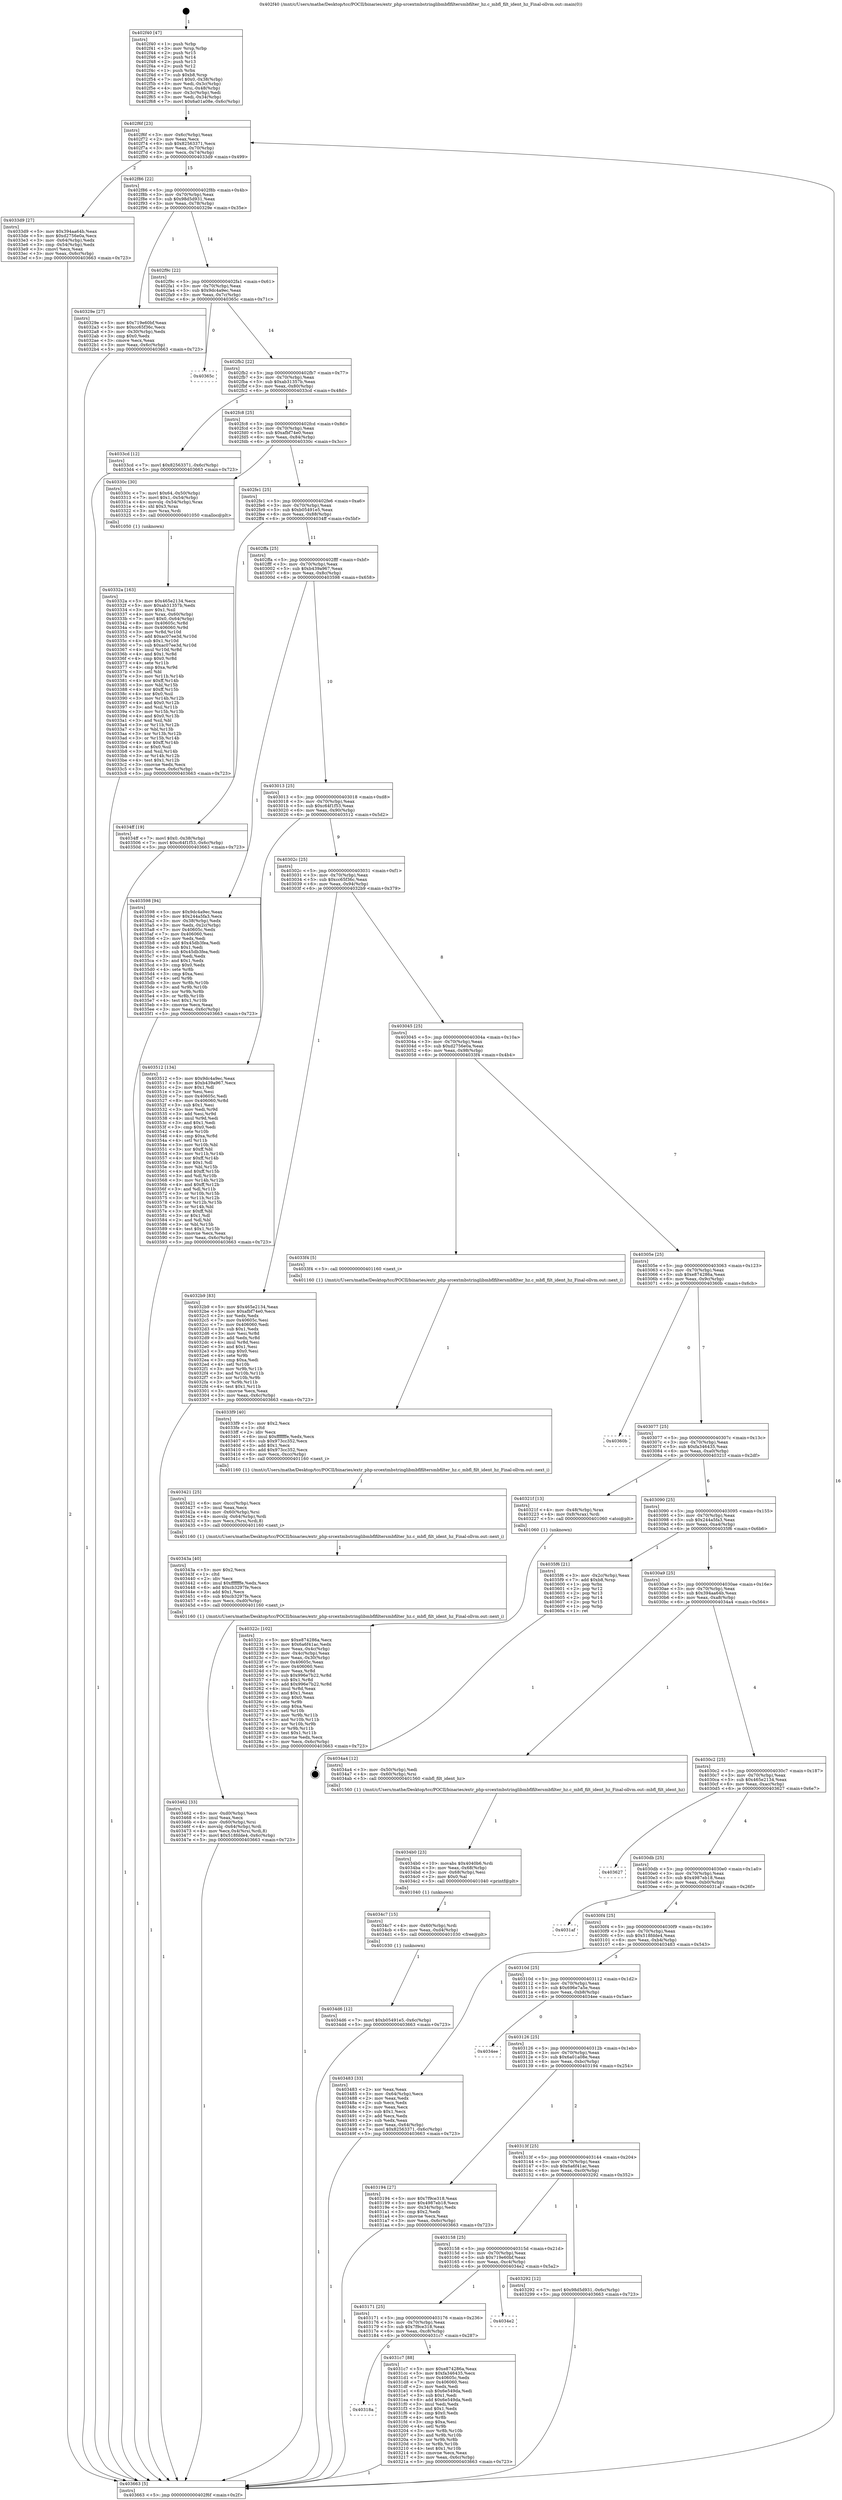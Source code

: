 digraph "0x402f40" {
  label = "0x402f40 (/mnt/c/Users/mathe/Desktop/tcc/POCII/binaries/extr_php-srcextmbstringlibmbflfiltersmbfilter_hz.c_mbfl_filt_ident_hz_Final-ollvm.out::main(0))"
  labelloc = "t"
  node[shape=record]

  Entry [label="",width=0.3,height=0.3,shape=circle,fillcolor=black,style=filled]
  "0x402f6f" [label="{
     0x402f6f [23]\l
     | [instrs]\l
     &nbsp;&nbsp;0x402f6f \<+3\>: mov -0x6c(%rbp),%eax\l
     &nbsp;&nbsp;0x402f72 \<+2\>: mov %eax,%ecx\l
     &nbsp;&nbsp;0x402f74 \<+6\>: sub $0x82563371,%ecx\l
     &nbsp;&nbsp;0x402f7a \<+3\>: mov %eax,-0x70(%rbp)\l
     &nbsp;&nbsp;0x402f7d \<+3\>: mov %ecx,-0x74(%rbp)\l
     &nbsp;&nbsp;0x402f80 \<+6\>: je 00000000004033d9 \<main+0x499\>\l
  }"]
  "0x4033d9" [label="{
     0x4033d9 [27]\l
     | [instrs]\l
     &nbsp;&nbsp;0x4033d9 \<+5\>: mov $0x394aa64b,%eax\l
     &nbsp;&nbsp;0x4033de \<+5\>: mov $0xd2756e0a,%ecx\l
     &nbsp;&nbsp;0x4033e3 \<+3\>: mov -0x64(%rbp),%edx\l
     &nbsp;&nbsp;0x4033e6 \<+3\>: cmp -0x54(%rbp),%edx\l
     &nbsp;&nbsp;0x4033e9 \<+3\>: cmovl %ecx,%eax\l
     &nbsp;&nbsp;0x4033ec \<+3\>: mov %eax,-0x6c(%rbp)\l
     &nbsp;&nbsp;0x4033ef \<+5\>: jmp 0000000000403663 \<main+0x723\>\l
  }"]
  "0x402f86" [label="{
     0x402f86 [22]\l
     | [instrs]\l
     &nbsp;&nbsp;0x402f86 \<+5\>: jmp 0000000000402f8b \<main+0x4b\>\l
     &nbsp;&nbsp;0x402f8b \<+3\>: mov -0x70(%rbp),%eax\l
     &nbsp;&nbsp;0x402f8e \<+5\>: sub $0x98d5d931,%eax\l
     &nbsp;&nbsp;0x402f93 \<+3\>: mov %eax,-0x78(%rbp)\l
     &nbsp;&nbsp;0x402f96 \<+6\>: je 000000000040329e \<main+0x35e\>\l
  }"]
  Exit [label="",width=0.3,height=0.3,shape=circle,fillcolor=black,style=filled,peripheries=2]
  "0x40329e" [label="{
     0x40329e [27]\l
     | [instrs]\l
     &nbsp;&nbsp;0x40329e \<+5\>: mov $0x719e60bf,%eax\l
     &nbsp;&nbsp;0x4032a3 \<+5\>: mov $0xcc65f36c,%ecx\l
     &nbsp;&nbsp;0x4032a8 \<+3\>: mov -0x30(%rbp),%edx\l
     &nbsp;&nbsp;0x4032ab \<+3\>: cmp $0x0,%edx\l
     &nbsp;&nbsp;0x4032ae \<+3\>: cmove %ecx,%eax\l
     &nbsp;&nbsp;0x4032b1 \<+3\>: mov %eax,-0x6c(%rbp)\l
     &nbsp;&nbsp;0x4032b4 \<+5\>: jmp 0000000000403663 \<main+0x723\>\l
  }"]
  "0x402f9c" [label="{
     0x402f9c [22]\l
     | [instrs]\l
     &nbsp;&nbsp;0x402f9c \<+5\>: jmp 0000000000402fa1 \<main+0x61\>\l
     &nbsp;&nbsp;0x402fa1 \<+3\>: mov -0x70(%rbp),%eax\l
     &nbsp;&nbsp;0x402fa4 \<+5\>: sub $0x9dc4a9ec,%eax\l
     &nbsp;&nbsp;0x402fa9 \<+3\>: mov %eax,-0x7c(%rbp)\l
     &nbsp;&nbsp;0x402fac \<+6\>: je 000000000040365c \<main+0x71c\>\l
  }"]
  "0x4034d6" [label="{
     0x4034d6 [12]\l
     | [instrs]\l
     &nbsp;&nbsp;0x4034d6 \<+7\>: movl $0xb05491e5,-0x6c(%rbp)\l
     &nbsp;&nbsp;0x4034dd \<+5\>: jmp 0000000000403663 \<main+0x723\>\l
  }"]
  "0x40365c" [label="{
     0x40365c\l
  }", style=dashed]
  "0x402fb2" [label="{
     0x402fb2 [22]\l
     | [instrs]\l
     &nbsp;&nbsp;0x402fb2 \<+5\>: jmp 0000000000402fb7 \<main+0x77\>\l
     &nbsp;&nbsp;0x402fb7 \<+3\>: mov -0x70(%rbp),%eax\l
     &nbsp;&nbsp;0x402fba \<+5\>: sub $0xab31357b,%eax\l
     &nbsp;&nbsp;0x402fbf \<+3\>: mov %eax,-0x80(%rbp)\l
     &nbsp;&nbsp;0x402fc2 \<+6\>: je 00000000004033cd \<main+0x48d\>\l
  }"]
  "0x4034c7" [label="{
     0x4034c7 [15]\l
     | [instrs]\l
     &nbsp;&nbsp;0x4034c7 \<+4\>: mov -0x60(%rbp),%rdi\l
     &nbsp;&nbsp;0x4034cb \<+6\>: mov %eax,-0xd4(%rbp)\l
     &nbsp;&nbsp;0x4034d1 \<+5\>: call 0000000000401030 \<free@plt\>\l
     | [calls]\l
     &nbsp;&nbsp;0x401030 \{1\} (unknown)\l
  }"]
  "0x4033cd" [label="{
     0x4033cd [12]\l
     | [instrs]\l
     &nbsp;&nbsp;0x4033cd \<+7\>: movl $0x82563371,-0x6c(%rbp)\l
     &nbsp;&nbsp;0x4033d4 \<+5\>: jmp 0000000000403663 \<main+0x723\>\l
  }"]
  "0x402fc8" [label="{
     0x402fc8 [25]\l
     | [instrs]\l
     &nbsp;&nbsp;0x402fc8 \<+5\>: jmp 0000000000402fcd \<main+0x8d\>\l
     &nbsp;&nbsp;0x402fcd \<+3\>: mov -0x70(%rbp),%eax\l
     &nbsp;&nbsp;0x402fd0 \<+5\>: sub $0xafbf74e0,%eax\l
     &nbsp;&nbsp;0x402fd5 \<+6\>: mov %eax,-0x84(%rbp)\l
     &nbsp;&nbsp;0x402fdb \<+6\>: je 000000000040330c \<main+0x3cc\>\l
  }"]
  "0x4034b0" [label="{
     0x4034b0 [23]\l
     | [instrs]\l
     &nbsp;&nbsp;0x4034b0 \<+10\>: movabs $0x4040b6,%rdi\l
     &nbsp;&nbsp;0x4034ba \<+3\>: mov %eax,-0x68(%rbp)\l
     &nbsp;&nbsp;0x4034bd \<+3\>: mov -0x68(%rbp),%esi\l
     &nbsp;&nbsp;0x4034c0 \<+2\>: mov $0x0,%al\l
     &nbsp;&nbsp;0x4034c2 \<+5\>: call 0000000000401040 \<printf@plt\>\l
     | [calls]\l
     &nbsp;&nbsp;0x401040 \{1\} (unknown)\l
  }"]
  "0x40330c" [label="{
     0x40330c [30]\l
     | [instrs]\l
     &nbsp;&nbsp;0x40330c \<+7\>: movl $0x64,-0x50(%rbp)\l
     &nbsp;&nbsp;0x403313 \<+7\>: movl $0x1,-0x54(%rbp)\l
     &nbsp;&nbsp;0x40331a \<+4\>: movslq -0x54(%rbp),%rax\l
     &nbsp;&nbsp;0x40331e \<+4\>: shl $0x3,%rax\l
     &nbsp;&nbsp;0x403322 \<+3\>: mov %rax,%rdi\l
     &nbsp;&nbsp;0x403325 \<+5\>: call 0000000000401050 \<malloc@plt\>\l
     | [calls]\l
     &nbsp;&nbsp;0x401050 \{1\} (unknown)\l
  }"]
  "0x402fe1" [label="{
     0x402fe1 [25]\l
     | [instrs]\l
     &nbsp;&nbsp;0x402fe1 \<+5\>: jmp 0000000000402fe6 \<main+0xa6\>\l
     &nbsp;&nbsp;0x402fe6 \<+3\>: mov -0x70(%rbp),%eax\l
     &nbsp;&nbsp;0x402fe9 \<+5\>: sub $0xb05491e5,%eax\l
     &nbsp;&nbsp;0x402fee \<+6\>: mov %eax,-0x88(%rbp)\l
     &nbsp;&nbsp;0x402ff4 \<+6\>: je 00000000004034ff \<main+0x5bf\>\l
  }"]
  "0x403462" [label="{
     0x403462 [33]\l
     | [instrs]\l
     &nbsp;&nbsp;0x403462 \<+6\>: mov -0xd0(%rbp),%ecx\l
     &nbsp;&nbsp;0x403468 \<+3\>: imul %eax,%ecx\l
     &nbsp;&nbsp;0x40346b \<+4\>: mov -0x60(%rbp),%rsi\l
     &nbsp;&nbsp;0x40346f \<+4\>: movslq -0x64(%rbp),%rdi\l
     &nbsp;&nbsp;0x403473 \<+4\>: mov %ecx,0x4(%rsi,%rdi,8)\l
     &nbsp;&nbsp;0x403477 \<+7\>: movl $0x518fdde4,-0x6c(%rbp)\l
     &nbsp;&nbsp;0x40347e \<+5\>: jmp 0000000000403663 \<main+0x723\>\l
  }"]
  "0x4034ff" [label="{
     0x4034ff [19]\l
     | [instrs]\l
     &nbsp;&nbsp;0x4034ff \<+7\>: movl $0x0,-0x38(%rbp)\l
     &nbsp;&nbsp;0x403506 \<+7\>: movl $0xc64f1f53,-0x6c(%rbp)\l
     &nbsp;&nbsp;0x40350d \<+5\>: jmp 0000000000403663 \<main+0x723\>\l
  }"]
  "0x402ffa" [label="{
     0x402ffa [25]\l
     | [instrs]\l
     &nbsp;&nbsp;0x402ffa \<+5\>: jmp 0000000000402fff \<main+0xbf\>\l
     &nbsp;&nbsp;0x402fff \<+3\>: mov -0x70(%rbp),%eax\l
     &nbsp;&nbsp;0x403002 \<+5\>: sub $0xb439a967,%eax\l
     &nbsp;&nbsp;0x403007 \<+6\>: mov %eax,-0x8c(%rbp)\l
     &nbsp;&nbsp;0x40300d \<+6\>: je 0000000000403598 \<main+0x658\>\l
  }"]
  "0x40343a" [label="{
     0x40343a [40]\l
     | [instrs]\l
     &nbsp;&nbsp;0x40343a \<+5\>: mov $0x2,%ecx\l
     &nbsp;&nbsp;0x40343f \<+1\>: cltd\l
     &nbsp;&nbsp;0x403440 \<+2\>: idiv %ecx\l
     &nbsp;&nbsp;0x403442 \<+6\>: imul $0xfffffffe,%edx,%ecx\l
     &nbsp;&nbsp;0x403448 \<+6\>: add $0xcb3297fe,%ecx\l
     &nbsp;&nbsp;0x40344e \<+3\>: add $0x1,%ecx\l
     &nbsp;&nbsp;0x403451 \<+6\>: sub $0xcb3297fe,%ecx\l
     &nbsp;&nbsp;0x403457 \<+6\>: mov %ecx,-0xd0(%rbp)\l
     &nbsp;&nbsp;0x40345d \<+5\>: call 0000000000401160 \<next_i\>\l
     | [calls]\l
     &nbsp;&nbsp;0x401160 \{1\} (/mnt/c/Users/mathe/Desktop/tcc/POCII/binaries/extr_php-srcextmbstringlibmbflfiltersmbfilter_hz.c_mbfl_filt_ident_hz_Final-ollvm.out::next_i)\l
  }"]
  "0x403598" [label="{
     0x403598 [94]\l
     | [instrs]\l
     &nbsp;&nbsp;0x403598 \<+5\>: mov $0x9dc4a9ec,%eax\l
     &nbsp;&nbsp;0x40359d \<+5\>: mov $0x244a5fa3,%ecx\l
     &nbsp;&nbsp;0x4035a2 \<+3\>: mov -0x38(%rbp),%edx\l
     &nbsp;&nbsp;0x4035a5 \<+3\>: mov %edx,-0x2c(%rbp)\l
     &nbsp;&nbsp;0x4035a8 \<+7\>: mov 0x40605c,%edx\l
     &nbsp;&nbsp;0x4035af \<+7\>: mov 0x406060,%esi\l
     &nbsp;&nbsp;0x4035b6 \<+2\>: mov %edx,%edi\l
     &nbsp;&nbsp;0x4035b8 \<+6\>: add $0x45db3fea,%edi\l
     &nbsp;&nbsp;0x4035be \<+3\>: sub $0x1,%edi\l
     &nbsp;&nbsp;0x4035c1 \<+6\>: sub $0x45db3fea,%edi\l
     &nbsp;&nbsp;0x4035c7 \<+3\>: imul %edi,%edx\l
     &nbsp;&nbsp;0x4035ca \<+3\>: and $0x1,%edx\l
     &nbsp;&nbsp;0x4035cd \<+3\>: cmp $0x0,%edx\l
     &nbsp;&nbsp;0x4035d0 \<+4\>: sete %r8b\l
     &nbsp;&nbsp;0x4035d4 \<+3\>: cmp $0xa,%esi\l
     &nbsp;&nbsp;0x4035d7 \<+4\>: setl %r9b\l
     &nbsp;&nbsp;0x4035db \<+3\>: mov %r8b,%r10b\l
     &nbsp;&nbsp;0x4035de \<+3\>: and %r9b,%r10b\l
     &nbsp;&nbsp;0x4035e1 \<+3\>: xor %r9b,%r8b\l
     &nbsp;&nbsp;0x4035e4 \<+3\>: or %r8b,%r10b\l
     &nbsp;&nbsp;0x4035e7 \<+4\>: test $0x1,%r10b\l
     &nbsp;&nbsp;0x4035eb \<+3\>: cmovne %ecx,%eax\l
     &nbsp;&nbsp;0x4035ee \<+3\>: mov %eax,-0x6c(%rbp)\l
     &nbsp;&nbsp;0x4035f1 \<+5\>: jmp 0000000000403663 \<main+0x723\>\l
  }"]
  "0x403013" [label="{
     0x403013 [25]\l
     | [instrs]\l
     &nbsp;&nbsp;0x403013 \<+5\>: jmp 0000000000403018 \<main+0xd8\>\l
     &nbsp;&nbsp;0x403018 \<+3\>: mov -0x70(%rbp),%eax\l
     &nbsp;&nbsp;0x40301b \<+5\>: sub $0xc64f1f53,%eax\l
     &nbsp;&nbsp;0x403020 \<+6\>: mov %eax,-0x90(%rbp)\l
     &nbsp;&nbsp;0x403026 \<+6\>: je 0000000000403512 \<main+0x5d2\>\l
  }"]
  "0x403421" [label="{
     0x403421 [25]\l
     | [instrs]\l
     &nbsp;&nbsp;0x403421 \<+6\>: mov -0xcc(%rbp),%ecx\l
     &nbsp;&nbsp;0x403427 \<+3\>: imul %eax,%ecx\l
     &nbsp;&nbsp;0x40342a \<+4\>: mov -0x60(%rbp),%rsi\l
     &nbsp;&nbsp;0x40342e \<+4\>: movslq -0x64(%rbp),%rdi\l
     &nbsp;&nbsp;0x403432 \<+3\>: mov %ecx,(%rsi,%rdi,8)\l
     &nbsp;&nbsp;0x403435 \<+5\>: call 0000000000401160 \<next_i\>\l
     | [calls]\l
     &nbsp;&nbsp;0x401160 \{1\} (/mnt/c/Users/mathe/Desktop/tcc/POCII/binaries/extr_php-srcextmbstringlibmbflfiltersmbfilter_hz.c_mbfl_filt_ident_hz_Final-ollvm.out::next_i)\l
  }"]
  "0x403512" [label="{
     0x403512 [134]\l
     | [instrs]\l
     &nbsp;&nbsp;0x403512 \<+5\>: mov $0x9dc4a9ec,%eax\l
     &nbsp;&nbsp;0x403517 \<+5\>: mov $0xb439a967,%ecx\l
     &nbsp;&nbsp;0x40351c \<+2\>: mov $0x1,%dl\l
     &nbsp;&nbsp;0x40351e \<+2\>: xor %esi,%esi\l
     &nbsp;&nbsp;0x403520 \<+7\>: mov 0x40605c,%edi\l
     &nbsp;&nbsp;0x403527 \<+8\>: mov 0x406060,%r8d\l
     &nbsp;&nbsp;0x40352f \<+3\>: sub $0x1,%esi\l
     &nbsp;&nbsp;0x403532 \<+3\>: mov %edi,%r9d\l
     &nbsp;&nbsp;0x403535 \<+3\>: add %esi,%r9d\l
     &nbsp;&nbsp;0x403538 \<+4\>: imul %r9d,%edi\l
     &nbsp;&nbsp;0x40353c \<+3\>: and $0x1,%edi\l
     &nbsp;&nbsp;0x40353f \<+3\>: cmp $0x0,%edi\l
     &nbsp;&nbsp;0x403542 \<+4\>: sete %r10b\l
     &nbsp;&nbsp;0x403546 \<+4\>: cmp $0xa,%r8d\l
     &nbsp;&nbsp;0x40354a \<+4\>: setl %r11b\l
     &nbsp;&nbsp;0x40354e \<+3\>: mov %r10b,%bl\l
     &nbsp;&nbsp;0x403551 \<+3\>: xor $0xff,%bl\l
     &nbsp;&nbsp;0x403554 \<+3\>: mov %r11b,%r14b\l
     &nbsp;&nbsp;0x403557 \<+4\>: xor $0xff,%r14b\l
     &nbsp;&nbsp;0x40355b \<+3\>: xor $0x1,%dl\l
     &nbsp;&nbsp;0x40355e \<+3\>: mov %bl,%r15b\l
     &nbsp;&nbsp;0x403561 \<+4\>: and $0xff,%r15b\l
     &nbsp;&nbsp;0x403565 \<+3\>: and %dl,%r10b\l
     &nbsp;&nbsp;0x403568 \<+3\>: mov %r14b,%r12b\l
     &nbsp;&nbsp;0x40356b \<+4\>: and $0xff,%r12b\l
     &nbsp;&nbsp;0x40356f \<+3\>: and %dl,%r11b\l
     &nbsp;&nbsp;0x403572 \<+3\>: or %r10b,%r15b\l
     &nbsp;&nbsp;0x403575 \<+3\>: or %r11b,%r12b\l
     &nbsp;&nbsp;0x403578 \<+3\>: xor %r12b,%r15b\l
     &nbsp;&nbsp;0x40357b \<+3\>: or %r14b,%bl\l
     &nbsp;&nbsp;0x40357e \<+3\>: xor $0xff,%bl\l
     &nbsp;&nbsp;0x403581 \<+3\>: or $0x1,%dl\l
     &nbsp;&nbsp;0x403584 \<+2\>: and %dl,%bl\l
     &nbsp;&nbsp;0x403586 \<+3\>: or %bl,%r15b\l
     &nbsp;&nbsp;0x403589 \<+4\>: test $0x1,%r15b\l
     &nbsp;&nbsp;0x40358d \<+3\>: cmovne %ecx,%eax\l
     &nbsp;&nbsp;0x403590 \<+3\>: mov %eax,-0x6c(%rbp)\l
     &nbsp;&nbsp;0x403593 \<+5\>: jmp 0000000000403663 \<main+0x723\>\l
  }"]
  "0x40302c" [label="{
     0x40302c [25]\l
     | [instrs]\l
     &nbsp;&nbsp;0x40302c \<+5\>: jmp 0000000000403031 \<main+0xf1\>\l
     &nbsp;&nbsp;0x403031 \<+3\>: mov -0x70(%rbp),%eax\l
     &nbsp;&nbsp;0x403034 \<+5\>: sub $0xcc65f36c,%eax\l
     &nbsp;&nbsp;0x403039 \<+6\>: mov %eax,-0x94(%rbp)\l
     &nbsp;&nbsp;0x40303f \<+6\>: je 00000000004032b9 \<main+0x379\>\l
  }"]
  "0x4033f9" [label="{
     0x4033f9 [40]\l
     | [instrs]\l
     &nbsp;&nbsp;0x4033f9 \<+5\>: mov $0x2,%ecx\l
     &nbsp;&nbsp;0x4033fe \<+1\>: cltd\l
     &nbsp;&nbsp;0x4033ff \<+2\>: idiv %ecx\l
     &nbsp;&nbsp;0x403401 \<+6\>: imul $0xfffffffe,%edx,%ecx\l
     &nbsp;&nbsp;0x403407 \<+6\>: sub $0x973cc352,%ecx\l
     &nbsp;&nbsp;0x40340d \<+3\>: add $0x1,%ecx\l
     &nbsp;&nbsp;0x403410 \<+6\>: add $0x973cc352,%ecx\l
     &nbsp;&nbsp;0x403416 \<+6\>: mov %ecx,-0xcc(%rbp)\l
     &nbsp;&nbsp;0x40341c \<+5\>: call 0000000000401160 \<next_i\>\l
     | [calls]\l
     &nbsp;&nbsp;0x401160 \{1\} (/mnt/c/Users/mathe/Desktop/tcc/POCII/binaries/extr_php-srcextmbstringlibmbflfiltersmbfilter_hz.c_mbfl_filt_ident_hz_Final-ollvm.out::next_i)\l
  }"]
  "0x4032b9" [label="{
     0x4032b9 [83]\l
     | [instrs]\l
     &nbsp;&nbsp;0x4032b9 \<+5\>: mov $0x465e2134,%eax\l
     &nbsp;&nbsp;0x4032be \<+5\>: mov $0xafbf74e0,%ecx\l
     &nbsp;&nbsp;0x4032c3 \<+2\>: xor %edx,%edx\l
     &nbsp;&nbsp;0x4032c5 \<+7\>: mov 0x40605c,%esi\l
     &nbsp;&nbsp;0x4032cc \<+7\>: mov 0x406060,%edi\l
     &nbsp;&nbsp;0x4032d3 \<+3\>: sub $0x1,%edx\l
     &nbsp;&nbsp;0x4032d6 \<+3\>: mov %esi,%r8d\l
     &nbsp;&nbsp;0x4032d9 \<+3\>: add %edx,%r8d\l
     &nbsp;&nbsp;0x4032dc \<+4\>: imul %r8d,%esi\l
     &nbsp;&nbsp;0x4032e0 \<+3\>: and $0x1,%esi\l
     &nbsp;&nbsp;0x4032e3 \<+3\>: cmp $0x0,%esi\l
     &nbsp;&nbsp;0x4032e6 \<+4\>: sete %r9b\l
     &nbsp;&nbsp;0x4032ea \<+3\>: cmp $0xa,%edi\l
     &nbsp;&nbsp;0x4032ed \<+4\>: setl %r10b\l
     &nbsp;&nbsp;0x4032f1 \<+3\>: mov %r9b,%r11b\l
     &nbsp;&nbsp;0x4032f4 \<+3\>: and %r10b,%r11b\l
     &nbsp;&nbsp;0x4032f7 \<+3\>: xor %r10b,%r9b\l
     &nbsp;&nbsp;0x4032fa \<+3\>: or %r9b,%r11b\l
     &nbsp;&nbsp;0x4032fd \<+4\>: test $0x1,%r11b\l
     &nbsp;&nbsp;0x403301 \<+3\>: cmovne %ecx,%eax\l
     &nbsp;&nbsp;0x403304 \<+3\>: mov %eax,-0x6c(%rbp)\l
     &nbsp;&nbsp;0x403307 \<+5\>: jmp 0000000000403663 \<main+0x723\>\l
  }"]
  "0x403045" [label="{
     0x403045 [25]\l
     | [instrs]\l
     &nbsp;&nbsp;0x403045 \<+5\>: jmp 000000000040304a \<main+0x10a\>\l
     &nbsp;&nbsp;0x40304a \<+3\>: mov -0x70(%rbp),%eax\l
     &nbsp;&nbsp;0x40304d \<+5\>: sub $0xd2756e0a,%eax\l
     &nbsp;&nbsp;0x403052 \<+6\>: mov %eax,-0x98(%rbp)\l
     &nbsp;&nbsp;0x403058 \<+6\>: je 00000000004033f4 \<main+0x4b4\>\l
  }"]
  "0x40332a" [label="{
     0x40332a [163]\l
     | [instrs]\l
     &nbsp;&nbsp;0x40332a \<+5\>: mov $0x465e2134,%ecx\l
     &nbsp;&nbsp;0x40332f \<+5\>: mov $0xab31357b,%edx\l
     &nbsp;&nbsp;0x403334 \<+3\>: mov $0x1,%sil\l
     &nbsp;&nbsp;0x403337 \<+4\>: mov %rax,-0x60(%rbp)\l
     &nbsp;&nbsp;0x40333b \<+7\>: movl $0x0,-0x64(%rbp)\l
     &nbsp;&nbsp;0x403342 \<+8\>: mov 0x40605c,%r8d\l
     &nbsp;&nbsp;0x40334a \<+8\>: mov 0x406060,%r9d\l
     &nbsp;&nbsp;0x403352 \<+3\>: mov %r8d,%r10d\l
     &nbsp;&nbsp;0x403355 \<+7\>: add $0xac07ee3d,%r10d\l
     &nbsp;&nbsp;0x40335c \<+4\>: sub $0x1,%r10d\l
     &nbsp;&nbsp;0x403360 \<+7\>: sub $0xac07ee3d,%r10d\l
     &nbsp;&nbsp;0x403367 \<+4\>: imul %r10d,%r8d\l
     &nbsp;&nbsp;0x40336b \<+4\>: and $0x1,%r8d\l
     &nbsp;&nbsp;0x40336f \<+4\>: cmp $0x0,%r8d\l
     &nbsp;&nbsp;0x403373 \<+4\>: sete %r11b\l
     &nbsp;&nbsp;0x403377 \<+4\>: cmp $0xa,%r9d\l
     &nbsp;&nbsp;0x40337b \<+3\>: setl %bl\l
     &nbsp;&nbsp;0x40337e \<+3\>: mov %r11b,%r14b\l
     &nbsp;&nbsp;0x403381 \<+4\>: xor $0xff,%r14b\l
     &nbsp;&nbsp;0x403385 \<+3\>: mov %bl,%r15b\l
     &nbsp;&nbsp;0x403388 \<+4\>: xor $0xff,%r15b\l
     &nbsp;&nbsp;0x40338c \<+4\>: xor $0x0,%sil\l
     &nbsp;&nbsp;0x403390 \<+3\>: mov %r14b,%r12b\l
     &nbsp;&nbsp;0x403393 \<+4\>: and $0x0,%r12b\l
     &nbsp;&nbsp;0x403397 \<+3\>: and %sil,%r11b\l
     &nbsp;&nbsp;0x40339a \<+3\>: mov %r15b,%r13b\l
     &nbsp;&nbsp;0x40339d \<+4\>: and $0x0,%r13b\l
     &nbsp;&nbsp;0x4033a1 \<+3\>: and %sil,%bl\l
     &nbsp;&nbsp;0x4033a4 \<+3\>: or %r11b,%r12b\l
     &nbsp;&nbsp;0x4033a7 \<+3\>: or %bl,%r13b\l
     &nbsp;&nbsp;0x4033aa \<+3\>: xor %r13b,%r12b\l
     &nbsp;&nbsp;0x4033ad \<+3\>: or %r15b,%r14b\l
     &nbsp;&nbsp;0x4033b0 \<+4\>: xor $0xff,%r14b\l
     &nbsp;&nbsp;0x4033b4 \<+4\>: or $0x0,%sil\l
     &nbsp;&nbsp;0x4033b8 \<+3\>: and %sil,%r14b\l
     &nbsp;&nbsp;0x4033bb \<+3\>: or %r14b,%r12b\l
     &nbsp;&nbsp;0x4033be \<+4\>: test $0x1,%r12b\l
     &nbsp;&nbsp;0x4033c2 \<+3\>: cmovne %edx,%ecx\l
     &nbsp;&nbsp;0x4033c5 \<+3\>: mov %ecx,-0x6c(%rbp)\l
     &nbsp;&nbsp;0x4033c8 \<+5\>: jmp 0000000000403663 \<main+0x723\>\l
  }"]
  "0x4033f4" [label="{
     0x4033f4 [5]\l
     | [instrs]\l
     &nbsp;&nbsp;0x4033f4 \<+5\>: call 0000000000401160 \<next_i\>\l
     | [calls]\l
     &nbsp;&nbsp;0x401160 \{1\} (/mnt/c/Users/mathe/Desktop/tcc/POCII/binaries/extr_php-srcextmbstringlibmbflfiltersmbfilter_hz.c_mbfl_filt_ident_hz_Final-ollvm.out::next_i)\l
  }"]
  "0x40305e" [label="{
     0x40305e [25]\l
     | [instrs]\l
     &nbsp;&nbsp;0x40305e \<+5\>: jmp 0000000000403063 \<main+0x123\>\l
     &nbsp;&nbsp;0x403063 \<+3\>: mov -0x70(%rbp),%eax\l
     &nbsp;&nbsp;0x403066 \<+5\>: sub $0xe874286a,%eax\l
     &nbsp;&nbsp;0x40306b \<+6\>: mov %eax,-0x9c(%rbp)\l
     &nbsp;&nbsp;0x403071 \<+6\>: je 000000000040360b \<main+0x6cb\>\l
  }"]
  "0x40322c" [label="{
     0x40322c [102]\l
     | [instrs]\l
     &nbsp;&nbsp;0x40322c \<+5\>: mov $0xe874286a,%ecx\l
     &nbsp;&nbsp;0x403231 \<+5\>: mov $0x6a6f41ac,%edx\l
     &nbsp;&nbsp;0x403236 \<+3\>: mov %eax,-0x4c(%rbp)\l
     &nbsp;&nbsp;0x403239 \<+3\>: mov -0x4c(%rbp),%eax\l
     &nbsp;&nbsp;0x40323c \<+3\>: mov %eax,-0x30(%rbp)\l
     &nbsp;&nbsp;0x40323f \<+7\>: mov 0x40605c,%eax\l
     &nbsp;&nbsp;0x403246 \<+7\>: mov 0x406060,%esi\l
     &nbsp;&nbsp;0x40324d \<+3\>: mov %eax,%r8d\l
     &nbsp;&nbsp;0x403250 \<+7\>: sub $0x996e7b22,%r8d\l
     &nbsp;&nbsp;0x403257 \<+4\>: sub $0x1,%r8d\l
     &nbsp;&nbsp;0x40325b \<+7\>: add $0x996e7b22,%r8d\l
     &nbsp;&nbsp;0x403262 \<+4\>: imul %r8d,%eax\l
     &nbsp;&nbsp;0x403266 \<+3\>: and $0x1,%eax\l
     &nbsp;&nbsp;0x403269 \<+3\>: cmp $0x0,%eax\l
     &nbsp;&nbsp;0x40326c \<+4\>: sete %r9b\l
     &nbsp;&nbsp;0x403270 \<+3\>: cmp $0xa,%esi\l
     &nbsp;&nbsp;0x403273 \<+4\>: setl %r10b\l
     &nbsp;&nbsp;0x403277 \<+3\>: mov %r9b,%r11b\l
     &nbsp;&nbsp;0x40327a \<+3\>: and %r10b,%r11b\l
     &nbsp;&nbsp;0x40327d \<+3\>: xor %r10b,%r9b\l
     &nbsp;&nbsp;0x403280 \<+3\>: or %r9b,%r11b\l
     &nbsp;&nbsp;0x403283 \<+4\>: test $0x1,%r11b\l
     &nbsp;&nbsp;0x403287 \<+3\>: cmovne %edx,%ecx\l
     &nbsp;&nbsp;0x40328a \<+3\>: mov %ecx,-0x6c(%rbp)\l
     &nbsp;&nbsp;0x40328d \<+5\>: jmp 0000000000403663 \<main+0x723\>\l
  }"]
  "0x40360b" [label="{
     0x40360b\l
  }", style=dashed]
  "0x403077" [label="{
     0x403077 [25]\l
     | [instrs]\l
     &nbsp;&nbsp;0x403077 \<+5\>: jmp 000000000040307c \<main+0x13c\>\l
     &nbsp;&nbsp;0x40307c \<+3\>: mov -0x70(%rbp),%eax\l
     &nbsp;&nbsp;0x40307f \<+5\>: sub $0xfa346435,%eax\l
     &nbsp;&nbsp;0x403084 \<+6\>: mov %eax,-0xa0(%rbp)\l
     &nbsp;&nbsp;0x40308a \<+6\>: je 000000000040321f \<main+0x2df\>\l
  }"]
  "0x40318a" [label="{
     0x40318a\l
  }", style=dashed]
  "0x40321f" [label="{
     0x40321f [13]\l
     | [instrs]\l
     &nbsp;&nbsp;0x40321f \<+4\>: mov -0x48(%rbp),%rax\l
     &nbsp;&nbsp;0x403223 \<+4\>: mov 0x8(%rax),%rdi\l
     &nbsp;&nbsp;0x403227 \<+5\>: call 0000000000401060 \<atoi@plt\>\l
     | [calls]\l
     &nbsp;&nbsp;0x401060 \{1\} (unknown)\l
  }"]
  "0x403090" [label="{
     0x403090 [25]\l
     | [instrs]\l
     &nbsp;&nbsp;0x403090 \<+5\>: jmp 0000000000403095 \<main+0x155\>\l
     &nbsp;&nbsp;0x403095 \<+3\>: mov -0x70(%rbp),%eax\l
     &nbsp;&nbsp;0x403098 \<+5\>: sub $0x244a5fa3,%eax\l
     &nbsp;&nbsp;0x40309d \<+6\>: mov %eax,-0xa4(%rbp)\l
     &nbsp;&nbsp;0x4030a3 \<+6\>: je 00000000004035f6 \<main+0x6b6\>\l
  }"]
  "0x4031c7" [label="{
     0x4031c7 [88]\l
     | [instrs]\l
     &nbsp;&nbsp;0x4031c7 \<+5\>: mov $0xe874286a,%eax\l
     &nbsp;&nbsp;0x4031cc \<+5\>: mov $0xfa346435,%ecx\l
     &nbsp;&nbsp;0x4031d1 \<+7\>: mov 0x40605c,%edx\l
     &nbsp;&nbsp;0x4031d8 \<+7\>: mov 0x406060,%esi\l
     &nbsp;&nbsp;0x4031df \<+2\>: mov %edx,%edi\l
     &nbsp;&nbsp;0x4031e1 \<+6\>: sub $0x6e549da,%edi\l
     &nbsp;&nbsp;0x4031e7 \<+3\>: sub $0x1,%edi\l
     &nbsp;&nbsp;0x4031ea \<+6\>: add $0x6e549da,%edi\l
     &nbsp;&nbsp;0x4031f0 \<+3\>: imul %edi,%edx\l
     &nbsp;&nbsp;0x4031f3 \<+3\>: and $0x1,%edx\l
     &nbsp;&nbsp;0x4031f6 \<+3\>: cmp $0x0,%edx\l
     &nbsp;&nbsp;0x4031f9 \<+4\>: sete %r8b\l
     &nbsp;&nbsp;0x4031fd \<+3\>: cmp $0xa,%esi\l
     &nbsp;&nbsp;0x403200 \<+4\>: setl %r9b\l
     &nbsp;&nbsp;0x403204 \<+3\>: mov %r8b,%r10b\l
     &nbsp;&nbsp;0x403207 \<+3\>: and %r9b,%r10b\l
     &nbsp;&nbsp;0x40320a \<+3\>: xor %r9b,%r8b\l
     &nbsp;&nbsp;0x40320d \<+3\>: or %r8b,%r10b\l
     &nbsp;&nbsp;0x403210 \<+4\>: test $0x1,%r10b\l
     &nbsp;&nbsp;0x403214 \<+3\>: cmovne %ecx,%eax\l
     &nbsp;&nbsp;0x403217 \<+3\>: mov %eax,-0x6c(%rbp)\l
     &nbsp;&nbsp;0x40321a \<+5\>: jmp 0000000000403663 \<main+0x723\>\l
  }"]
  "0x4035f6" [label="{
     0x4035f6 [21]\l
     | [instrs]\l
     &nbsp;&nbsp;0x4035f6 \<+3\>: mov -0x2c(%rbp),%eax\l
     &nbsp;&nbsp;0x4035f9 \<+7\>: add $0xb8,%rsp\l
     &nbsp;&nbsp;0x403600 \<+1\>: pop %rbx\l
     &nbsp;&nbsp;0x403601 \<+2\>: pop %r12\l
     &nbsp;&nbsp;0x403603 \<+2\>: pop %r13\l
     &nbsp;&nbsp;0x403605 \<+2\>: pop %r14\l
     &nbsp;&nbsp;0x403607 \<+2\>: pop %r15\l
     &nbsp;&nbsp;0x403609 \<+1\>: pop %rbp\l
     &nbsp;&nbsp;0x40360a \<+1\>: ret\l
  }"]
  "0x4030a9" [label="{
     0x4030a9 [25]\l
     | [instrs]\l
     &nbsp;&nbsp;0x4030a9 \<+5\>: jmp 00000000004030ae \<main+0x16e\>\l
     &nbsp;&nbsp;0x4030ae \<+3\>: mov -0x70(%rbp),%eax\l
     &nbsp;&nbsp;0x4030b1 \<+5\>: sub $0x394aa64b,%eax\l
     &nbsp;&nbsp;0x4030b6 \<+6\>: mov %eax,-0xa8(%rbp)\l
     &nbsp;&nbsp;0x4030bc \<+6\>: je 00000000004034a4 \<main+0x564\>\l
  }"]
  "0x403171" [label="{
     0x403171 [25]\l
     | [instrs]\l
     &nbsp;&nbsp;0x403171 \<+5\>: jmp 0000000000403176 \<main+0x236\>\l
     &nbsp;&nbsp;0x403176 \<+3\>: mov -0x70(%rbp),%eax\l
     &nbsp;&nbsp;0x403179 \<+5\>: sub $0x7f9ce318,%eax\l
     &nbsp;&nbsp;0x40317e \<+6\>: mov %eax,-0xc8(%rbp)\l
     &nbsp;&nbsp;0x403184 \<+6\>: je 00000000004031c7 \<main+0x287\>\l
  }"]
  "0x4034a4" [label="{
     0x4034a4 [12]\l
     | [instrs]\l
     &nbsp;&nbsp;0x4034a4 \<+3\>: mov -0x50(%rbp),%edi\l
     &nbsp;&nbsp;0x4034a7 \<+4\>: mov -0x60(%rbp),%rsi\l
     &nbsp;&nbsp;0x4034ab \<+5\>: call 0000000000401560 \<mbfl_filt_ident_hz\>\l
     | [calls]\l
     &nbsp;&nbsp;0x401560 \{1\} (/mnt/c/Users/mathe/Desktop/tcc/POCII/binaries/extr_php-srcextmbstringlibmbflfiltersmbfilter_hz.c_mbfl_filt_ident_hz_Final-ollvm.out::mbfl_filt_ident_hz)\l
  }"]
  "0x4030c2" [label="{
     0x4030c2 [25]\l
     | [instrs]\l
     &nbsp;&nbsp;0x4030c2 \<+5\>: jmp 00000000004030c7 \<main+0x187\>\l
     &nbsp;&nbsp;0x4030c7 \<+3\>: mov -0x70(%rbp),%eax\l
     &nbsp;&nbsp;0x4030ca \<+5\>: sub $0x465e2134,%eax\l
     &nbsp;&nbsp;0x4030cf \<+6\>: mov %eax,-0xac(%rbp)\l
     &nbsp;&nbsp;0x4030d5 \<+6\>: je 0000000000403627 \<main+0x6e7\>\l
  }"]
  "0x4034e2" [label="{
     0x4034e2\l
  }", style=dashed]
  "0x403627" [label="{
     0x403627\l
  }", style=dashed]
  "0x4030db" [label="{
     0x4030db [25]\l
     | [instrs]\l
     &nbsp;&nbsp;0x4030db \<+5\>: jmp 00000000004030e0 \<main+0x1a0\>\l
     &nbsp;&nbsp;0x4030e0 \<+3\>: mov -0x70(%rbp),%eax\l
     &nbsp;&nbsp;0x4030e3 \<+5\>: sub $0x4987eb18,%eax\l
     &nbsp;&nbsp;0x4030e8 \<+6\>: mov %eax,-0xb0(%rbp)\l
     &nbsp;&nbsp;0x4030ee \<+6\>: je 00000000004031af \<main+0x26f\>\l
  }"]
  "0x403158" [label="{
     0x403158 [25]\l
     | [instrs]\l
     &nbsp;&nbsp;0x403158 \<+5\>: jmp 000000000040315d \<main+0x21d\>\l
     &nbsp;&nbsp;0x40315d \<+3\>: mov -0x70(%rbp),%eax\l
     &nbsp;&nbsp;0x403160 \<+5\>: sub $0x719e60bf,%eax\l
     &nbsp;&nbsp;0x403165 \<+6\>: mov %eax,-0xc4(%rbp)\l
     &nbsp;&nbsp;0x40316b \<+6\>: je 00000000004034e2 \<main+0x5a2\>\l
  }"]
  "0x4031af" [label="{
     0x4031af\l
  }", style=dashed]
  "0x4030f4" [label="{
     0x4030f4 [25]\l
     | [instrs]\l
     &nbsp;&nbsp;0x4030f4 \<+5\>: jmp 00000000004030f9 \<main+0x1b9\>\l
     &nbsp;&nbsp;0x4030f9 \<+3\>: mov -0x70(%rbp),%eax\l
     &nbsp;&nbsp;0x4030fc \<+5\>: sub $0x518fdde4,%eax\l
     &nbsp;&nbsp;0x403101 \<+6\>: mov %eax,-0xb4(%rbp)\l
     &nbsp;&nbsp;0x403107 \<+6\>: je 0000000000403483 \<main+0x543\>\l
  }"]
  "0x403292" [label="{
     0x403292 [12]\l
     | [instrs]\l
     &nbsp;&nbsp;0x403292 \<+7\>: movl $0x98d5d931,-0x6c(%rbp)\l
     &nbsp;&nbsp;0x403299 \<+5\>: jmp 0000000000403663 \<main+0x723\>\l
  }"]
  "0x403483" [label="{
     0x403483 [33]\l
     | [instrs]\l
     &nbsp;&nbsp;0x403483 \<+2\>: xor %eax,%eax\l
     &nbsp;&nbsp;0x403485 \<+3\>: mov -0x64(%rbp),%ecx\l
     &nbsp;&nbsp;0x403488 \<+2\>: mov %eax,%edx\l
     &nbsp;&nbsp;0x40348a \<+2\>: sub %ecx,%edx\l
     &nbsp;&nbsp;0x40348c \<+2\>: mov %eax,%ecx\l
     &nbsp;&nbsp;0x40348e \<+3\>: sub $0x1,%ecx\l
     &nbsp;&nbsp;0x403491 \<+2\>: add %ecx,%edx\l
     &nbsp;&nbsp;0x403493 \<+2\>: sub %edx,%eax\l
     &nbsp;&nbsp;0x403495 \<+3\>: mov %eax,-0x64(%rbp)\l
     &nbsp;&nbsp;0x403498 \<+7\>: movl $0x82563371,-0x6c(%rbp)\l
     &nbsp;&nbsp;0x40349f \<+5\>: jmp 0000000000403663 \<main+0x723\>\l
  }"]
  "0x40310d" [label="{
     0x40310d [25]\l
     | [instrs]\l
     &nbsp;&nbsp;0x40310d \<+5\>: jmp 0000000000403112 \<main+0x1d2\>\l
     &nbsp;&nbsp;0x403112 \<+3\>: mov -0x70(%rbp),%eax\l
     &nbsp;&nbsp;0x403115 \<+5\>: sub $0x696e7a5e,%eax\l
     &nbsp;&nbsp;0x40311a \<+6\>: mov %eax,-0xb8(%rbp)\l
     &nbsp;&nbsp;0x403120 \<+6\>: je 00000000004034ee \<main+0x5ae\>\l
  }"]
  "0x402f40" [label="{
     0x402f40 [47]\l
     | [instrs]\l
     &nbsp;&nbsp;0x402f40 \<+1\>: push %rbp\l
     &nbsp;&nbsp;0x402f41 \<+3\>: mov %rsp,%rbp\l
     &nbsp;&nbsp;0x402f44 \<+2\>: push %r15\l
     &nbsp;&nbsp;0x402f46 \<+2\>: push %r14\l
     &nbsp;&nbsp;0x402f48 \<+2\>: push %r13\l
     &nbsp;&nbsp;0x402f4a \<+2\>: push %r12\l
     &nbsp;&nbsp;0x402f4c \<+1\>: push %rbx\l
     &nbsp;&nbsp;0x402f4d \<+7\>: sub $0xb8,%rsp\l
     &nbsp;&nbsp;0x402f54 \<+7\>: movl $0x0,-0x38(%rbp)\l
     &nbsp;&nbsp;0x402f5b \<+3\>: mov %edi,-0x3c(%rbp)\l
     &nbsp;&nbsp;0x402f5e \<+4\>: mov %rsi,-0x48(%rbp)\l
     &nbsp;&nbsp;0x402f62 \<+3\>: mov -0x3c(%rbp),%edi\l
     &nbsp;&nbsp;0x402f65 \<+3\>: mov %edi,-0x34(%rbp)\l
     &nbsp;&nbsp;0x402f68 \<+7\>: movl $0x6a01a08e,-0x6c(%rbp)\l
  }"]
  "0x4034ee" [label="{
     0x4034ee\l
  }", style=dashed]
  "0x403126" [label="{
     0x403126 [25]\l
     | [instrs]\l
     &nbsp;&nbsp;0x403126 \<+5\>: jmp 000000000040312b \<main+0x1eb\>\l
     &nbsp;&nbsp;0x40312b \<+3\>: mov -0x70(%rbp),%eax\l
     &nbsp;&nbsp;0x40312e \<+5\>: sub $0x6a01a08e,%eax\l
     &nbsp;&nbsp;0x403133 \<+6\>: mov %eax,-0xbc(%rbp)\l
     &nbsp;&nbsp;0x403139 \<+6\>: je 0000000000403194 \<main+0x254\>\l
  }"]
  "0x403663" [label="{
     0x403663 [5]\l
     | [instrs]\l
     &nbsp;&nbsp;0x403663 \<+5\>: jmp 0000000000402f6f \<main+0x2f\>\l
  }"]
  "0x403194" [label="{
     0x403194 [27]\l
     | [instrs]\l
     &nbsp;&nbsp;0x403194 \<+5\>: mov $0x7f9ce318,%eax\l
     &nbsp;&nbsp;0x403199 \<+5\>: mov $0x4987eb18,%ecx\l
     &nbsp;&nbsp;0x40319e \<+3\>: mov -0x34(%rbp),%edx\l
     &nbsp;&nbsp;0x4031a1 \<+3\>: cmp $0x2,%edx\l
     &nbsp;&nbsp;0x4031a4 \<+3\>: cmovne %ecx,%eax\l
     &nbsp;&nbsp;0x4031a7 \<+3\>: mov %eax,-0x6c(%rbp)\l
     &nbsp;&nbsp;0x4031aa \<+5\>: jmp 0000000000403663 \<main+0x723\>\l
  }"]
  "0x40313f" [label="{
     0x40313f [25]\l
     | [instrs]\l
     &nbsp;&nbsp;0x40313f \<+5\>: jmp 0000000000403144 \<main+0x204\>\l
     &nbsp;&nbsp;0x403144 \<+3\>: mov -0x70(%rbp),%eax\l
     &nbsp;&nbsp;0x403147 \<+5\>: sub $0x6a6f41ac,%eax\l
     &nbsp;&nbsp;0x40314c \<+6\>: mov %eax,-0xc0(%rbp)\l
     &nbsp;&nbsp;0x403152 \<+6\>: je 0000000000403292 \<main+0x352\>\l
  }"]
  Entry -> "0x402f40" [label=" 1"]
  "0x402f6f" -> "0x4033d9" [label=" 2"]
  "0x402f6f" -> "0x402f86" [label=" 15"]
  "0x4035f6" -> Exit [label=" 1"]
  "0x402f86" -> "0x40329e" [label=" 1"]
  "0x402f86" -> "0x402f9c" [label=" 14"]
  "0x403598" -> "0x403663" [label=" 1"]
  "0x402f9c" -> "0x40365c" [label=" 0"]
  "0x402f9c" -> "0x402fb2" [label=" 14"]
  "0x403512" -> "0x403663" [label=" 1"]
  "0x402fb2" -> "0x4033cd" [label=" 1"]
  "0x402fb2" -> "0x402fc8" [label=" 13"]
  "0x4034ff" -> "0x403663" [label=" 1"]
  "0x402fc8" -> "0x40330c" [label=" 1"]
  "0x402fc8" -> "0x402fe1" [label=" 12"]
  "0x4034d6" -> "0x403663" [label=" 1"]
  "0x402fe1" -> "0x4034ff" [label=" 1"]
  "0x402fe1" -> "0x402ffa" [label=" 11"]
  "0x4034c7" -> "0x4034d6" [label=" 1"]
  "0x402ffa" -> "0x403598" [label=" 1"]
  "0x402ffa" -> "0x403013" [label=" 10"]
  "0x4034b0" -> "0x4034c7" [label=" 1"]
  "0x403013" -> "0x403512" [label=" 1"]
  "0x403013" -> "0x40302c" [label=" 9"]
  "0x4034a4" -> "0x4034b0" [label=" 1"]
  "0x40302c" -> "0x4032b9" [label=" 1"]
  "0x40302c" -> "0x403045" [label=" 8"]
  "0x403483" -> "0x403663" [label=" 1"]
  "0x403045" -> "0x4033f4" [label=" 1"]
  "0x403045" -> "0x40305e" [label=" 7"]
  "0x403462" -> "0x403663" [label=" 1"]
  "0x40305e" -> "0x40360b" [label=" 0"]
  "0x40305e" -> "0x403077" [label=" 7"]
  "0x40343a" -> "0x403462" [label=" 1"]
  "0x403077" -> "0x40321f" [label=" 1"]
  "0x403077" -> "0x403090" [label=" 6"]
  "0x403421" -> "0x40343a" [label=" 1"]
  "0x403090" -> "0x4035f6" [label=" 1"]
  "0x403090" -> "0x4030a9" [label=" 5"]
  "0x4033f9" -> "0x403421" [label=" 1"]
  "0x4030a9" -> "0x4034a4" [label=" 1"]
  "0x4030a9" -> "0x4030c2" [label=" 4"]
  "0x4033d9" -> "0x403663" [label=" 2"]
  "0x4030c2" -> "0x403627" [label=" 0"]
  "0x4030c2" -> "0x4030db" [label=" 4"]
  "0x4033cd" -> "0x403663" [label=" 1"]
  "0x4030db" -> "0x4031af" [label=" 0"]
  "0x4030db" -> "0x4030f4" [label=" 4"]
  "0x40330c" -> "0x40332a" [label=" 1"]
  "0x4030f4" -> "0x403483" [label=" 1"]
  "0x4030f4" -> "0x40310d" [label=" 3"]
  "0x4032b9" -> "0x403663" [label=" 1"]
  "0x40310d" -> "0x4034ee" [label=" 0"]
  "0x40310d" -> "0x403126" [label=" 3"]
  "0x403292" -> "0x403663" [label=" 1"]
  "0x403126" -> "0x403194" [label=" 1"]
  "0x403126" -> "0x40313f" [label=" 2"]
  "0x403194" -> "0x403663" [label=" 1"]
  "0x402f40" -> "0x402f6f" [label=" 1"]
  "0x403663" -> "0x402f6f" [label=" 16"]
  "0x40329e" -> "0x403663" [label=" 1"]
  "0x40313f" -> "0x403292" [label=" 1"]
  "0x40313f" -> "0x403158" [label=" 1"]
  "0x40332a" -> "0x403663" [label=" 1"]
  "0x403158" -> "0x4034e2" [label=" 0"]
  "0x403158" -> "0x403171" [label=" 1"]
  "0x4033f4" -> "0x4033f9" [label=" 1"]
  "0x403171" -> "0x4031c7" [label=" 1"]
  "0x403171" -> "0x40318a" [label=" 0"]
  "0x4031c7" -> "0x403663" [label=" 1"]
  "0x40321f" -> "0x40322c" [label=" 1"]
  "0x40322c" -> "0x403663" [label=" 1"]
}
